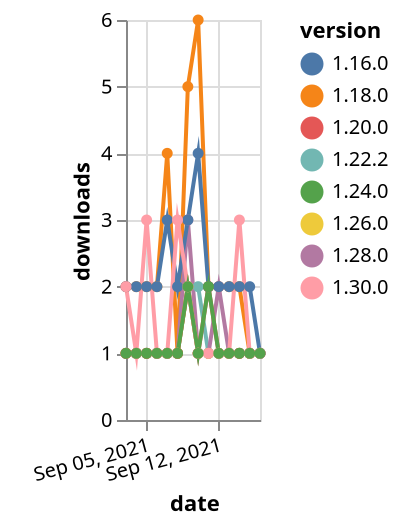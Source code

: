 {"$schema": "https://vega.github.io/schema/vega-lite/v5.json", "description": "A simple bar chart with embedded data.", "data": {"values": [{"date": "2021-09-03", "total": 2642, "delta": 2, "version": "1.18.0"}, {"date": "2021-09-04", "total": 2644, "delta": 2, "version": "1.18.0"}, {"date": "2021-09-05", "total": 2646, "delta": 2, "version": "1.18.0"}, {"date": "2021-09-06", "total": 2648, "delta": 2, "version": "1.18.0"}, {"date": "2021-09-07", "total": 2652, "delta": 4, "version": "1.18.0"}, {"date": "2021-09-08", "total": 2653, "delta": 1, "version": "1.18.0"}, {"date": "2021-09-09", "total": 2658, "delta": 5, "version": "1.18.0"}, {"date": "2021-09-10", "total": 2664, "delta": 6, "version": "1.18.0"}, {"date": "2021-09-11", "total": 2666, "delta": 2, "version": "1.18.0"}, {"date": "2021-09-12", "total": 2668, "delta": 2, "version": "1.18.0"}, {"date": "2021-09-13", "total": 2670, "delta": 2, "version": "1.18.0"}, {"date": "2021-09-14", "total": 2672, "delta": 2, "version": "1.18.0"}, {"date": "2021-09-15", "total": 2673, "delta": 1, "version": "1.18.0"}, {"date": "2021-09-16", "total": 2674, "delta": 1, "version": "1.18.0"}, {"date": "2021-09-03", "total": 213, "delta": 1, "version": "1.22.2"}, {"date": "2021-09-04", "total": 214, "delta": 1, "version": "1.22.2"}, {"date": "2021-09-05", "total": 215, "delta": 1, "version": "1.22.2"}, {"date": "2021-09-06", "total": 216, "delta": 1, "version": "1.22.2"}, {"date": "2021-09-07", "total": 217, "delta": 1, "version": "1.22.2"}, {"date": "2021-09-08", "total": 218, "delta": 1, "version": "1.22.2"}, {"date": "2021-09-09", "total": 220, "delta": 2, "version": "1.22.2"}, {"date": "2021-09-10", "total": 222, "delta": 2, "version": "1.22.2"}, {"date": "2021-09-11", "total": 223, "delta": 1, "version": "1.22.2"}, {"date": "2021-09-12", "total": 224, "delta": 1, "version": "1.22.2"}, {"date": "2021-09-13", "total": 225, "delta": 1, "version": "1.22.2"}, {"date": "2021-09-14", "total": 226, "delta": 1, "version": "1.22.2"}, {"date": "2021-09-15", "total": 227, "delta": 1, "version": "1.22.2"}, {"date": "2021-09-16", "total": 228, "delta": 1, "version": "1.22.2"}, {"date": "2021-09-03", "total": 219, "delta": 1, "version": "1.28.0"}, {"date": "2021-09-04", "total": 220, "delta": 1, "version": "1.28.0"}, {"date": "2021-09-05", "total": 221, "delta": 1, "version": "1.28.0"}, {"date": "2021-09-06", "total": 222, "delta": 1, "version": "1.28.0"}, {"date": "2021-09-07", "total": 223, "delta": 1, "version": "1.28.0"}, {"date": "2021-09-08", "total": 224, "delta": 1, "version": "1.28.0"}, {"date": "2021-09-09", "total": 227, "delta": 3, "version": "1.28.0"}, {"date": "2021-09-10", "total": 228, "delta": 1, "version": "1.28.0"}, {"date": "2021-09-11", "total": 229, "delta": 1, "version": "1.28.0"}, {"date": "2021-09-12", "total": 231, "delta": 2, "version": "1.28.0"}, {"date": "2021-09-13", "total": 232, "delta": 1, "version": "1.28.0"}, {"date": "2021-09-14", "total": 233, "delta": 1, "version": "1.28.0"}, {"date": "2021-09-15", "total": 234, "delta": 1, "version": "1.28.0"}, {"date": "2021-09-16", "total": 235, "delta": 1, "version": "1.28.0"}, {"date": "2021-09-03", "total": 184, "delta": 1, "version": "1.26.0"}, {"date": "2021-09-04", "total": 185, "delta": 1, "version": "1.26.0"}, {"date": "2021-09-05", "total": 186, "delta": 1, "version": "1.26.0"}, {"date": "2021-09-06", "total": 187, "delta": 1, "version": "1.26.0"}, {"date": "2021-09-07", "total": 188, "delta": 1, "version": "1.26.0"}, {"date": "2021-09-08", "total": 189, "delta": 1, "version": "1.26.0"}, {"date": "2021-09-09", "total": 191, "delta": 2, "version": "1.26.0"}, {"date": "2021-09-10", "total": 192, "delta": 1, "version": "1.26.0"}, {"date": "2021-09-11", "total": 193, "delta": 1, "version": "1.26.0"}, {"date": "2021-09-12", "total": 194, "delta": 1, "version": "1.26.0"}, {"date": "2021-09-13", "total": 195, "delta": 1, "version": "1.26.0"}, {"date": "2021-09-14", "total": 196, "delta": 1, "version": "1.26.0"}, {"date": "2021-09-15", "total": 197, "delta": 1, "version": "1.26.0"}, {"date": "2021-09-16", "total": 198, "delta": 1, "version": "1.26.0"}, {"date": "2021-09-03", "total": 274, "delta": 1, "version": "1.20.0"}, {"date": "2021-09-04", "total": 275, "delta": 1, "version": "1.20.0"}, {"date": "2021-09-05", "total": 276, "delta": 1, "version": "1.20.0"}, {"date": "2021-09-06", "total": 277, "delta": 1, "version": "1.20.0"}, {"date": "2021-09-07", "total": 278, "delta": 1, "version": "1.20.0"}, {"date": "2021-09-08", "total": 279, "delta": 1, "version": "1.20.0"}, {"date": "2021-09-09", "total": 281, "delta": 2, "version": "1.20.0"}, {"date": "2021-09-10", "total": 282, "delta": 1, "version": "1.20.0"}, {"date": "2021-09-11", "total": 284, "delta": 2, "version": "1.20.0"}, {"date": "2021-09-12", "total": 285, "delta": 1, "version": "1.20.0"}, {"date": "2021-09-13", "total": 286, "delta": 1, "version": "1.20.0"}, {"date": "2021-09-14", "total": 287, "delta": 1, "version": "1.20.0"}, {"date": "2021-09-15", "total": 288, "delta": 1, "version": "1.20.0"}, {"date": "2021-09-16", "total": 289, "delta": 1, "version": "1.20.0"}, {"date": "2021-09-03", "total": 2428, "delta": 2, "version": "1.16.0"}, {"date": "2021-09-04", "total": 2430, "delta": 2, "version": "1.16.0"}, {"date": "2021-09-05", "total": 2432, "delta": 2, "version": "1.16.0"}, {"date": "2021-09-06", "total": 2434, "delta": 2, "version": "1.16.0"}, {"date": "2021-09-07", "total": 2437, "delta": 3, "version": "1.16.0"}, {"date": "2021-09-08", "total": 2439, "delta": 2, "version": "1.16.0"}, {"date": "2021-09-09", "total": 2442, "delta": 3, "version": "1.16.0"}, {"date": "2021-09-10", "total": 2446, "delta": 4, "version": "1.16.0"}, {"date": "2021-09-11", "total": 2448, "delta": 2, "version": "1.16.0"}, {"date": "2021-09-12", "total": 2450, "delta": 2, "version": "1.16.0"}, {"date": "2021-09-13", "total": 2452, "delta": 2, "version": "1.16.0"}, {"date": "2021-09-14", "total": 2454, "delta": 2, "version": "1.16.0"}, {"date": "2021-09-15", "total": 2456, "delta": 2, "version": "1.16.0"}, {"date": "2021-09-16", "total": 2457, "delta": 1, "version": "1.16.0"}, {"date": "2021-09-03", "total": 134, "delta": 2, "version": "1.30.0"}, {"date": "2021-09-04", "total": 135, "delta": 1, "version": "1.30.0"}, {"date": "2021-09-05", "total": 138, "delta": 3, "version": "1.30.0"}, {"date": "2021-09-06", "total": 139, "delta": 1, "version": "1.30.0"}, {"date": "2021-09-07", "total": 140, "delta": 1, "version": "1.30.0"}, {"date": "2021-09-08", "total": 143, "delta": 3, "version": "1.30.0"}, {"date": "2021-09-09", "total": 145, "delta": 2, "version": "1.30.0"}, {"date": "2021-09-10", "total": 146, "delta": 1, "version": "1.30.0"}, {"date": "2021-09-11", "total": 147, "delta": 1, "version": "1.30.0"}, {"date": "2021-09-12", "total": 148, "delta": 1, "version": "1.30.0"}, {"date": "2021-09-13", "total": 149, "delta": 1, "version": "1.30.0"}, {"date": "2021-09-14", "total": 152, "delta": 3, "version": "1.30.0"}, {"date": "2021-09-15", "total": 153, "delta": 1, "version": "1.30.0"}, {"date": "2021-09-16", "total": 154, "delta": 1, "version": "1.30.0"}, {"date": "2021-09-03", "total": 210, "delta": 1, "version": "1.24.0"}, {"date": "2021-09-04", "total": 211, "delta": 1, "version": "1.24.0"}, {"date": "2021-09-05", "total": 212, "delta": 1, "version": "1.24.0"}, {"date": "2021-09-06", "total": 213, "delta": 1, "version": "1.24.0"}, {"date": "2021-09-07", "total": 214, "delta": 1, "version": "1.24.0"}, {"date": "2021-09-08", "total": 215, "delta": 1, "version": "1.24.0"}, {"date": "2021-09-09", "total": 217, "delta": 2, "version": "1.24.0"}, {"date": "2021-09-10", "total": 218, "delta": 1, "version": "1.24.0"}, {"date": "2021-09-11", "total": 220, "delta": 2, "version": "1.24.0"}, {"date": "2021-09-12", "total": 221, "delta": 1, "version": "1.24.0"}, {"date": "2021-09-13", "total": 222, "delta": 1, "version": "1.24.0"}, {"date": "2021-09-14", "total": 223, "delta": 1, "version": "1.24.0"}, {"date": "2021-09-15", "total": 224, "delta": 1, "version": "1.24.0"}, {"date": "2021-09-16", "total": 225, "delta": 1, "version": "1.24.0"}]}, "width": "container", "mark": {"type": "line", "point": {"filled": true}}, "encoding": {"x": {"field": "date", "type": "temporal", "timeUnit": "yearmonthdate", "title": "date", "axis": {"labelAngle": -15}}, "y": {"field": "delta", "type": "quantitative", "title": "downloads"}, "color": {"field": "version", "type": "nominal"}, "tooltip": {"field": "delta"}}}